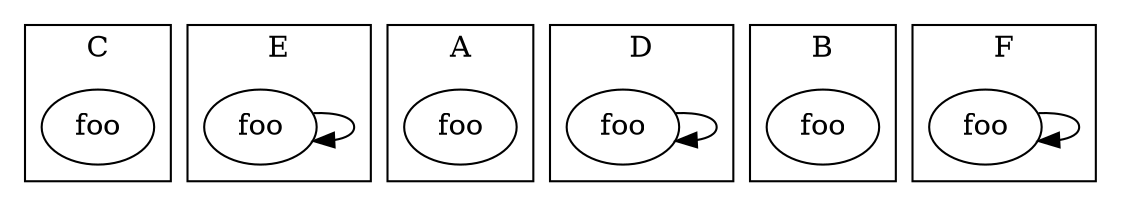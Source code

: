 strict digraph {
subgraph cluster_34_C {
label = "C"
"34_foo" [label="foo"]
}subgraph cluster_70_E {
label = "E"
"70_foo" [label="foo"]
"70_foo" -> "70_foo"
}subgraph cluster_10_A {
label = "A"
"10_foo" [label="foo"]
}subgraph cluster_52_D {
label = "D"
"52_foo" [label="foo"]
"52_foo" -> "52_foo"
}subgraph cluster_22_B {
label = "B"
"22_foo" [label="foo"]
}subgraph cluster_88_F {
label = "F"
"88_foo" [label="foo"]
"88_foo" -> "88_foo"
}subgraph cluster_solidity {
label = "[Solidity]"
}
}